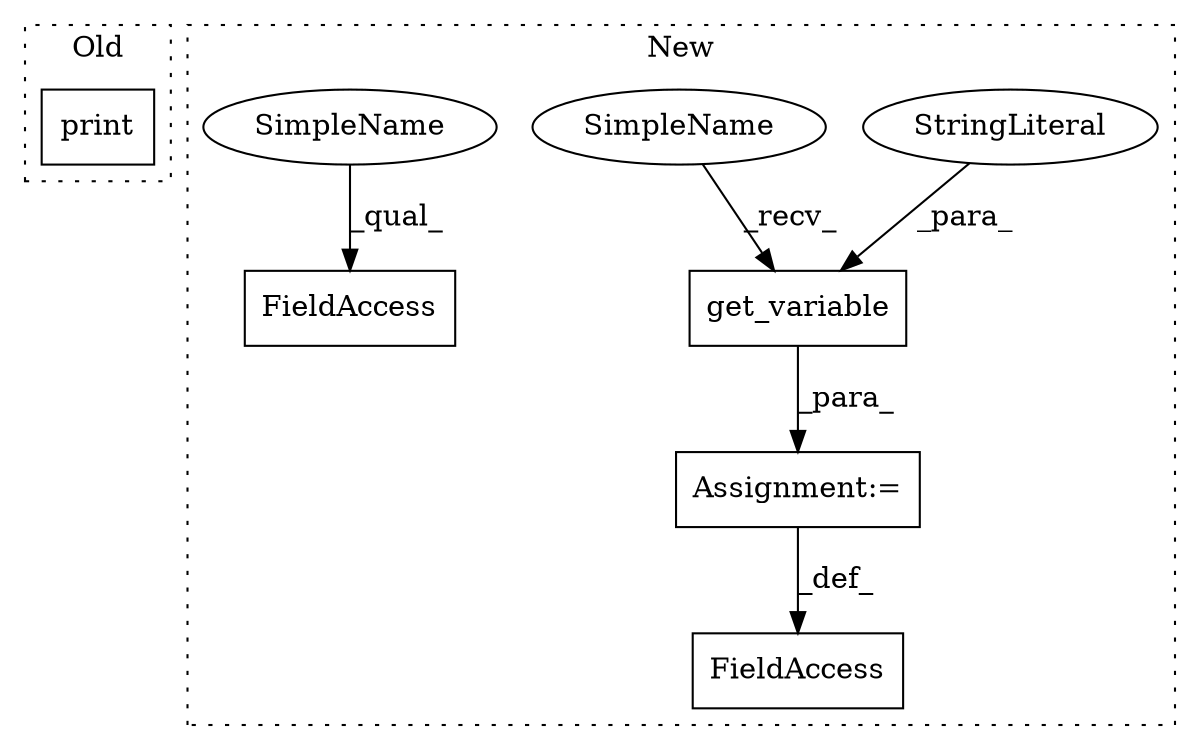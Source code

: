 digraph G {
subgraph cluster0 {
1 [label="print" a="32" s="650,657" l="6,1" shape="box"];
label = "Old";
style="dotted";
}
subgraph cluster1 {
2 [label="get_variable" a="32" s="730,751" l="13,1" shape="box"];
3 [label="StringLiteral" a="45" s="743" l="8" shape="ellipse"];
4 [label="Assignment:=" a="7" s="718" l="1" shape="box"];
5 [label="FieldAccess" a="22" s="717" l="1" shape="box"];
6 [label="FieldAccess" a="22" s="565" l="17" shape="box"];
7 [label="SimpleName" a="42" s="719" l="10" shape="ellipse"];
8 [label="SimpleName" a="42" s="565" l="10" shape="ellipse"];
label = "New";
style="dotted";
}
2 -> 4 [label="_para_"];
3 -> 2 [label="_para_"];
4 -> 5 [label="_def_"];
7 -> 2 [label="_recv_"];
8 -> 6 [label="_qual_"];
}